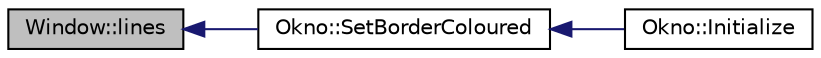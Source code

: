 digraph "Window::lines"
{
  edge [fontname="Helvetica",fontsize="10",labelfontname="Helvetica",labelfontsize="10"];
  node [fontname="Helvetica",fontsize="10",shape=record];
  rankdir="LR";
  Node1 [label="Window::lines",height=0.2,width=0.4,color="black", fillcolor="grey75", style="filled", fontcolor="black"];
  Node1 -> Node2 [dir="back",color="midnightblue",fontsize="10",style="solid"];
  Node2 [label="Okno::SetBorderColoured",height=0.2,width=0.4,color="black", fillcolor="white", style="filled",URL="$class_okno.html#a3ec5330f3b091006670cac8e2b12442e",tooltip="Ustawia obramowanie dla wskazanego okna. "];
  Node2 -> Node3 [dir="back",color="midnightblue",fontsize="10",style="solid"];
  Node3 [label="Okno::Initialize",height=0.2,width=0.4,color="black", fillcolor="white", style="filled",URL="$class_okno.html#a48a5b9af8dbf76e60be2e5d464f62d1e",tooltip="Funkcja inicjalizuje wiele potrzebnych zmienych. "];
}
